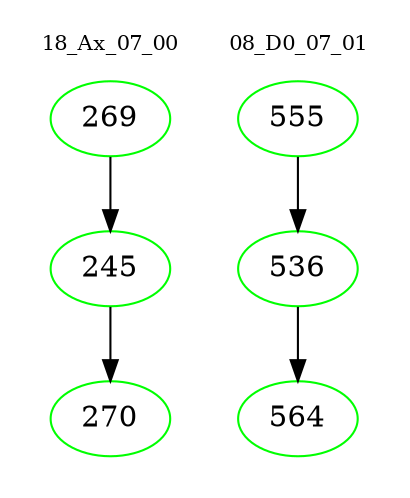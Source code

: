 digraph{
subgraph cluster_0 {
color = white
label = "18_Ax_07_00";
fontsize=10;
T0_269 [label="269", color="green"]
T0_269 -> T0_245 [color="black"]
T0_245 [label="245", color="green"]
T0_245 -> T0_270 [color="black"]
T0_270 [label="270", color="green"]
}
subgraph cluster_1 {
color = white
label = "08_D0_07_01";
fontsize=10;
T1_555 [label="555", color="green"]
T1_555 -> T1_536 [color="black"]
T1_536 [label="536", color="green"]
T1_536 -> T1_564 [color="black"]
T1_564 [label="564", color="green"]
}
}

